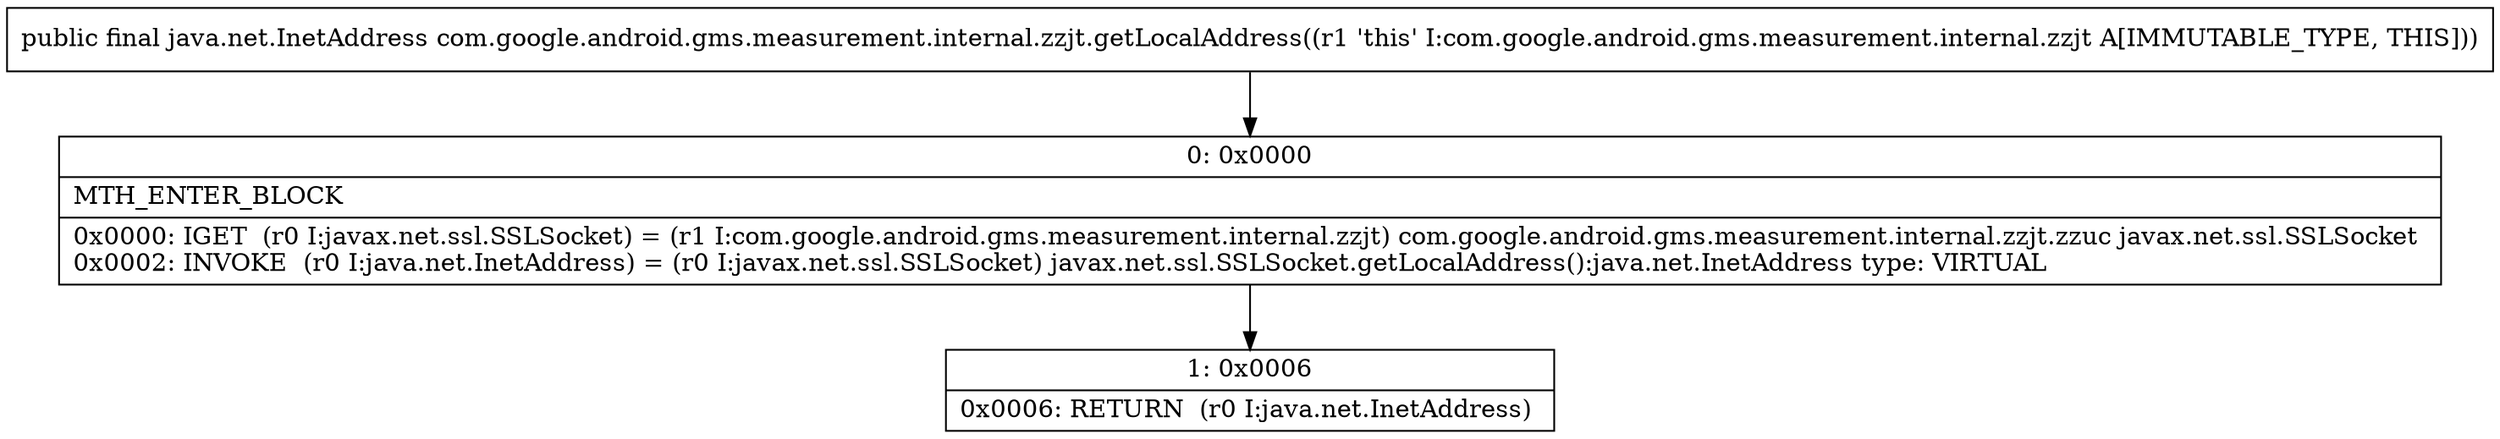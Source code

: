 digraph "CFG forcom.google.android.gms.measurement.internal.zzjt.getLocalAddress()Ljava\/net\/InetAddress;" {
Node_0 [shape=record,label="{0\:\ 0x0000|MTH_ENTER_BLOCK\l|0x0000: IGET  (r0 I:javax.net.ssl.SSLSocket) = (r1 I:com.google.android.gms.measurement.internal.zzjt) com.google.android.gms.measurement.internal.zzjt.zzuc javax.net.ssl.SSLSocket \l0x0002: INVOKE  (r0 I:java.net.InetAddress) = (r0 I:javax.net.ssl.SSLSocket) javax.net.ssl.SSLSocket.getLocalAddress():java.net.InetAddress type: VIRTUAL \l}"];
Node_1 [shape=record,label="{1\:\ 0x0006|0x0006: RETURN  (r0 I:java.net.InetAddress) \l}"];
MethodNode[shape=record,label="{public final java.net.InetAddress com.google.android.gms.measurement.internal.zzjt.getLocalAddress((r1 'this' I:com.google.android.gms.measurement.internal.zzjt A[IMMUTABLE_TYPE, THIS])) }"];
MethodNode -> Node_0;
Node_0 -> Node_1;
}

